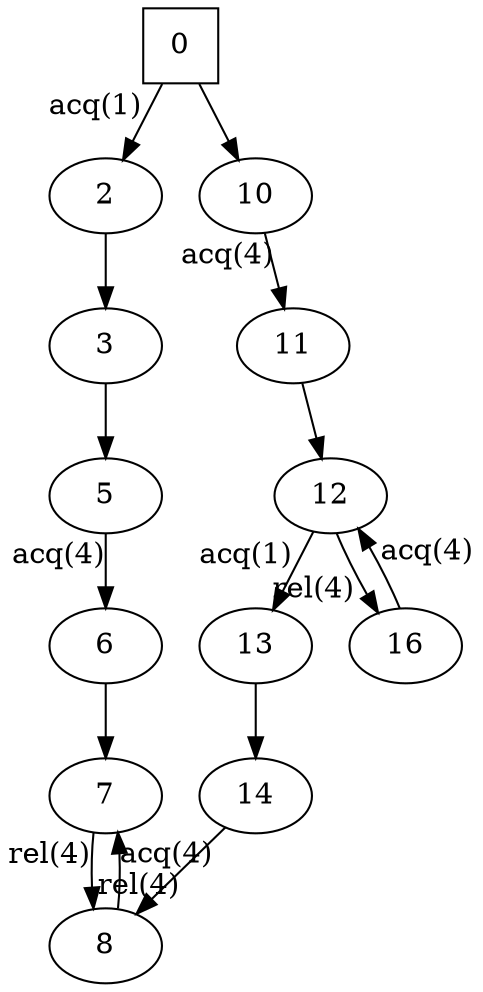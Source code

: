 digraph auto_4{
0[shape=square];
2;
3;
5;
6;
7;
8;
10;
11;
12;
13;
14;
16;
0 -> 2[xlabel="acq(1)"];
0 -> 10;
16 -> 12[xlabel="acq(4)"];
10 -> 11[xlabel="acq(4)"];
5 -> 6[xlabel="acq(4)"];
13 -> 14;
14 -> 8[xlabel="rel(4)"];
2 -> 3;
7 -> 8[xlabel="rel(4)"];
3 -> 5;
6 -> 7;
11 -> 12;
8 -> 7[xlabel="acq(4)"];
12 -> 13[xlabel="acq(1)"];
12 -> 16[xlabel="rel(4)"];
}

